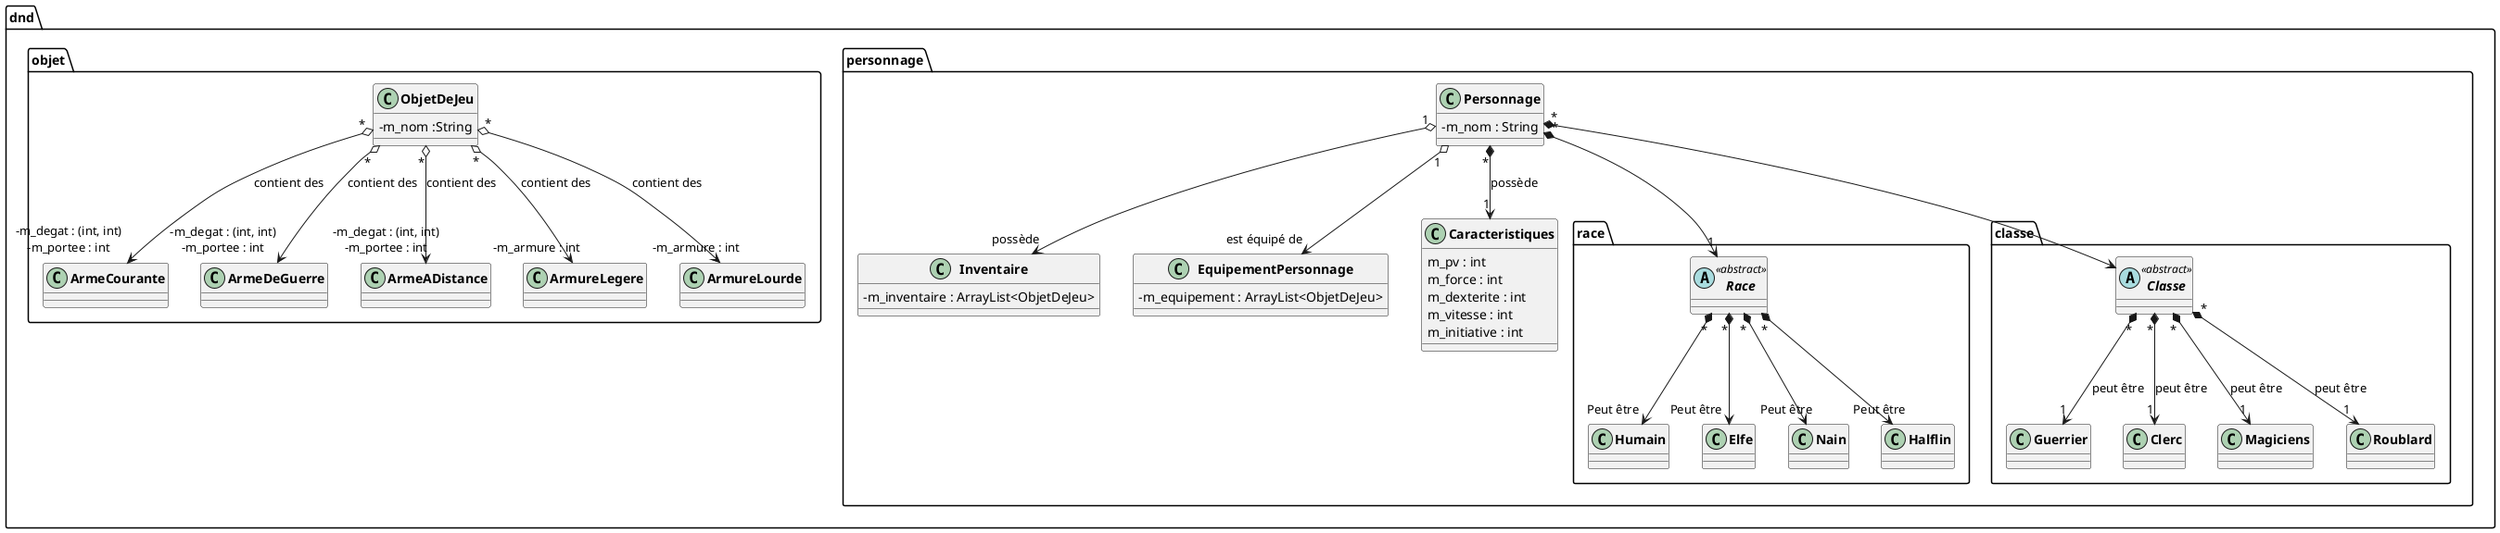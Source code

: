 @startuml

skinparam classAttributeIconSize 0
skinparam classFontStyle Bold
skinparam style strictuml hide empty members

package dnd
{
    package personnage
    {
        class Personnage
        {
            - m_nom : String
            ' Race : mettre une composition
            ' Classe : mettre une composition
            ' Inventaire d'équipements : mettre une composition
            ' Équipements : mettre une composition
        }

        ' Début classes personnages




        class Inventaire
        {
            -m_inventaire : ArrayList<ObjetDeJeu>
        }

        class EquipementPersonnage
        {
            -m_equipement : ArrayList<ObjetDeJeu>
        }

        class Caracteristiques
        {
            m_pv : int
            m_force : int
            m_dexterite : int
            m_vitesse : int
            m_initiative : int
        }


        Personnage "*" *--> "1" race.Race
        Personnage "*" *--> classe.Classe
        Personnage "*" *--> "1" Caracteristiques : possède
        Personnage "1" o--> "est équipé de" EquipementPersonnage
        Personnage "1" o--> "possède" Inventaire
        package race
        {
             abstract class Race <<abstract>>
                {

                }

            class Humain
            {

            }

            class Elfe
            {

            }

            class Nain
            {

            }

            class Halflin
            {

            }

            Race "*" *--> "Peut être" Humain
            Race "*" *--> "Peut être" Elfe
            Race "*" *--> "Peut être" Nain
            Race "*" *--> "Peut être" Halflin
        }

        package classe
        {

            abstract class Classe <<abstract>>
            {

            }

            class Guerrier
                {

                }

                class Clerc
                {

                }

                class Magiciens
                {

                }

                class Roublard
                {

                }

            Classe "*" *--> "1" Guerrier : peut être
            Classe "*" *--> "1" Clerc : peut être
            Classe "*" *--> "1" Magiciens : peut être
            Classe "*" *--> "1" Roublard : peut être
        }

    }

    package objet
    {

        class ObjetDeJeu
        {
        -m_nom :String
        }

        class ArmeCourante
        {

        }

        class ArmeDeGuerre
        {

        }

        class ArmeADistance
        {

        }
        class ArmureLegere
        {

        }

        class ArmureLourde
        {

        }


    ObjetDeJeu "*" o--> "-m_degat : (int, int)\n-m_portee : int" ArmeCourante: contient des
    ObjetDeJeu "*" o--> "-m_degat : (int, int)\n-m_portee : int" ArmeDeGuerre: contient des
    ObjetDeJeu "*" o--> "-m_degat : (int, int)\n-m_portee : int" ArmeADistance: contient des
    ObjetDeJeu "*" o--> "-m_armure : int" ArmureLegere: contient des
    ObjetDeJeu "*" o--> "-m_armure : int" ArmureLourde: contient des

    }
}



@enduml